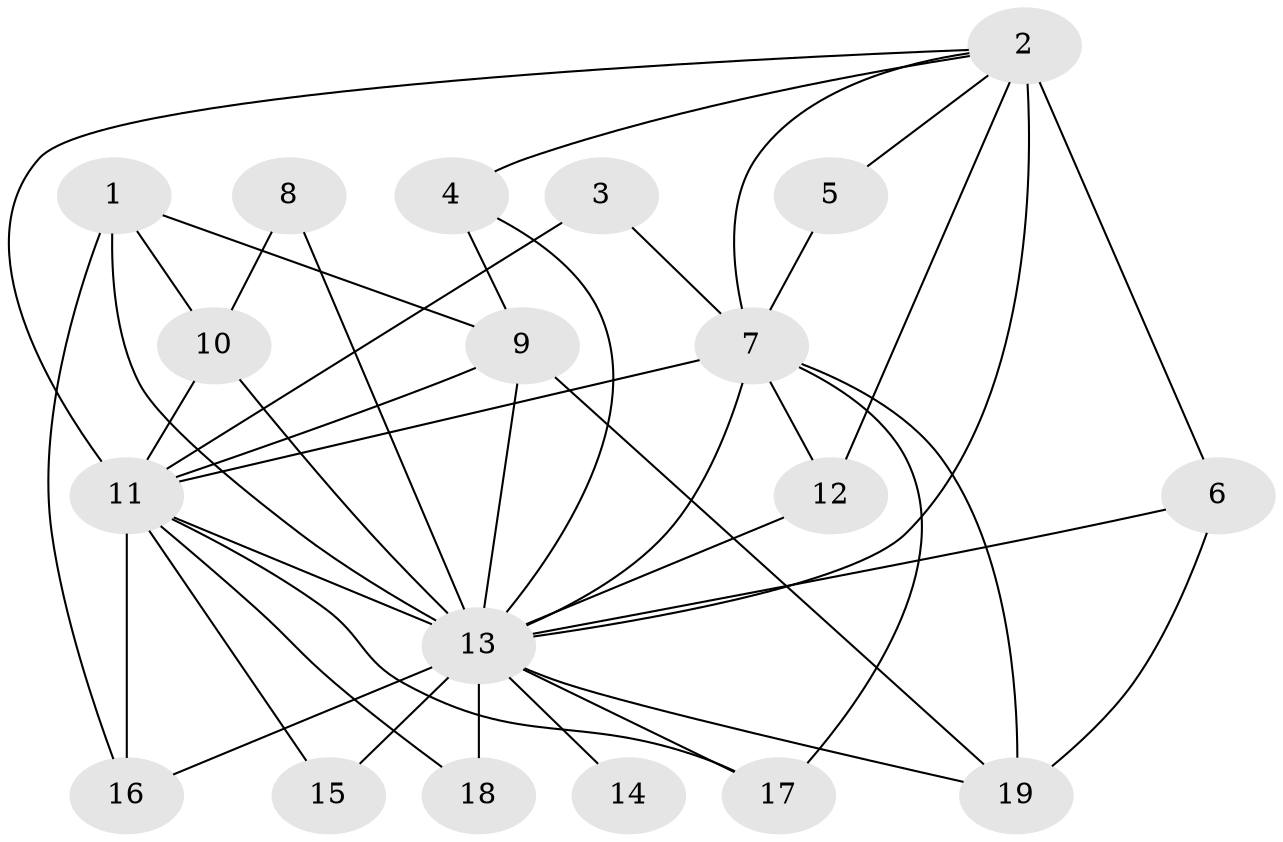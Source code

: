 // original degree distribution, {11: 0.016666666666666666, 17: 0.016666666666666666, 13: 0.05, 14: 0.016666666666666666, 19: 0.016666666666666666, 22: 0.016666666666666666, 12: 0.016666666666666666, 21: 0.016666666666666666, 7: 0.03333333333333333, 3: 0.21666666666666667, 2: 0.5, 5: 0.03333333333333333, 4: 0.05}
// Generated by graph-tools (version 1.1) at 2025/36/03/04/25 23:36:20]
// undirected, 19 vertices, 42 edges
graph export_dot {
  node [color=gray90,style=filled];
  1;
  2;
  3;
  4;
  5;
  6;
  7;
  8;
  9;
  10;
  11;
  12;
  13;
  14;
  15;
  16;
  17;
  18;
  19;
  1 -- 9 [weight=1.0];
  1 -- 10 [weight=2.0];
  1 -- 13 [weight=2.0];
  1 -- 16 [weight=1.0];
  2 -- 4 [weight=1.0];
  2 -- 5 [weight=1.0];
  2 -- 6 [weight=1.0];
  2 -- 7 [weight=2.0];
  2 -- 11 [weight=5.0];
  2 -- 12 [weight=1.0];
  2 -- 13 [weight=10.0];
  3 -- 7 [weight=1.0];
  3 -- 11 [weight=1.0];
  4 -- 9 [weight=1.0];
  4 -- 13 [weight=2.0];
  5 -- 7 [weight=2.0];
  6 -- 13 [weight=4.0];
  6 -- 19 [weight=1.0];
  7 -- 11 [weight=4.0];
  7 -- 12 [weight=1.0];
  7 -- 13 [weight=5.0];
  7 -- 17 [weight=1.0];
  7 -- 19 [weight=1.0];
  8 -- 10 [weight=1.0];
  8 -- 13 [weight=1.0];
  9 -- 11 [weight=1.0];
  9 -- 13 [weight=4.0];
  9 -- 19 [weight=1.0];
  10 -- 11 [weight=1.0];
  10 -- 13 [weight=3.0];
  11 -- 13 [weight=12.0];
  11 -- 15 [weight=1.0];
  11 -- 16 [weight=1.0];
  11 -- 17 [weight=1.0];
  11 -- 18 [weight=1.0];
  12 -- 13 [weight=1.0];
  13 -- 14 [weight=2.0];
  13 -- 15 [weight=4.0];
  13 -- 16 [weight=1.0];
  13 -- 17 [weight=1.0];
  13 -- 18 [weight=2.0];
  13 -- 19 [weight=1.0];
}
